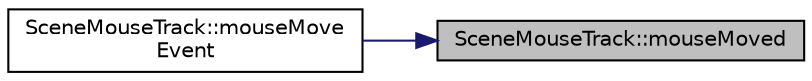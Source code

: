 digraph "SceneMouseTrack::mouseMoved"
{
 // LATEX_PDF_SIZE
  edge [fontname="Helvetica",fontsize="10",labelfontname="Helvetica",labelfontsize="10"];
  node [fontname="Helvetica",fontsize="10",shape=record];
  rankdir="RL";
  Node1 [label="SceneMouseTrack::mouseMoved",height=0.2,width=0.4,color="black", fillcolor="grey75", style="filled", fontcolor="black",tooltip=" "];
  Node1 -> Node2 [dir="back",color="midnightblue",fontsize="10",style="solid",fontname="Helvetica"];
  Node2 [label="SceneMouseTrack::mouseMove\lEvent",height=0.2,width=0.4,color="black", fillcolor="white", style="filled",URL="$class_scene_mouse_track.html#a3dafa631a897e12134a0d248b39f7855",tooltip=" "];
}
